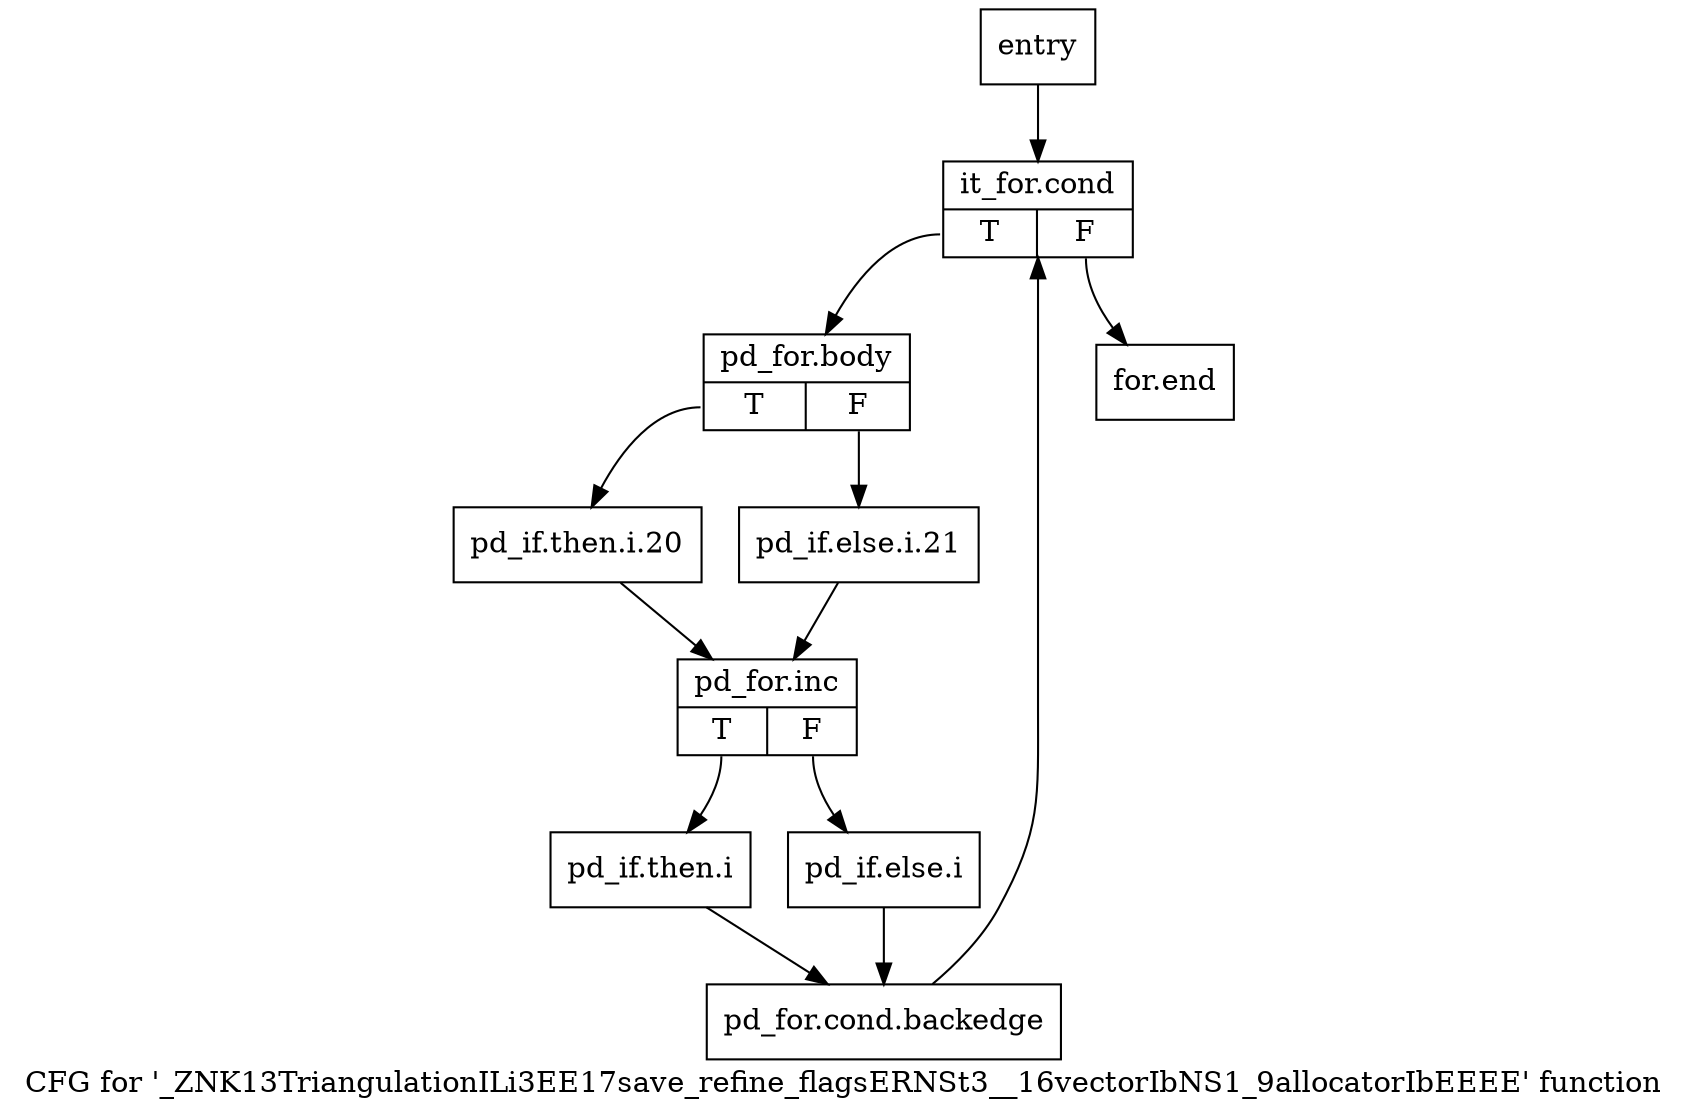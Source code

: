 digraph "CFG for '_ZNK13TriangulationILi3EE17save_refine_flagsERNSt3__16vectorIbNS1_9allocatorIbEEEE' function" {
	label="CFG for '_ZNK13TriangulationILi3EE17save_refine_flagsERNSt3__16vectorIbNS1_9allocatorIbEEEE' function";

	Node0x7a46380 [shape=record,label="{entry}"];
	Node0x7a46380 -> Node0x7a463d0;
	Node0x7a463d0 [shape=record,label="{it_for.cond|{<s0>T|<s1>F}}"];
	Node0x7a463d0:s0 -> Node0x7a46420;
	Node0x7a463d0:s1 -> Node0x7a46ed0;
	Node0x7a46420 [shape=record,label="{pd_for.body|{<s0>T|<s1>F}}"];
	Node0x7a46420:s0 -> Node0x7a46470;
	Node0x7a46420:s1 -> Node0x7a464c0;
	Node0x7a46470 [shape=record,label="{pd_if.then.i.20}"];
	Node0x7a46470 -> Node0x7a46510;
	Node0x7a464c0 [shape=record,label="{pd_if.else.i.21}"];
	Node0x7a464c0 -> Node0x7a46510;
	Node0x7a46510 [shape=record,label="{pd_for.inc|{<s0>T|<s1>F}}"];
	Node0x7a46510:s0 -> Node0x7a46560;
	Node0x7a46510:s1 -> Node0x7a46e80;
	Node0x7a46560 [shape=record,label="{pd_if.then.i}"];
	Node0x7a46560 -> Node0x7a46e30;
	Node0x7a46e30 [shape=record,label="{pd_for.cond.backedge}"];
	Node0x7a46e30 -> Node0x7a463d0;
	Node0x7a46e80 [shape=record,label="{pd_if.else.i}"];
	Node0x7a46e80 -> Node0x7a46e30;
	Node0x7a46ed0 [shape=record,label="{for.end}"];
}
